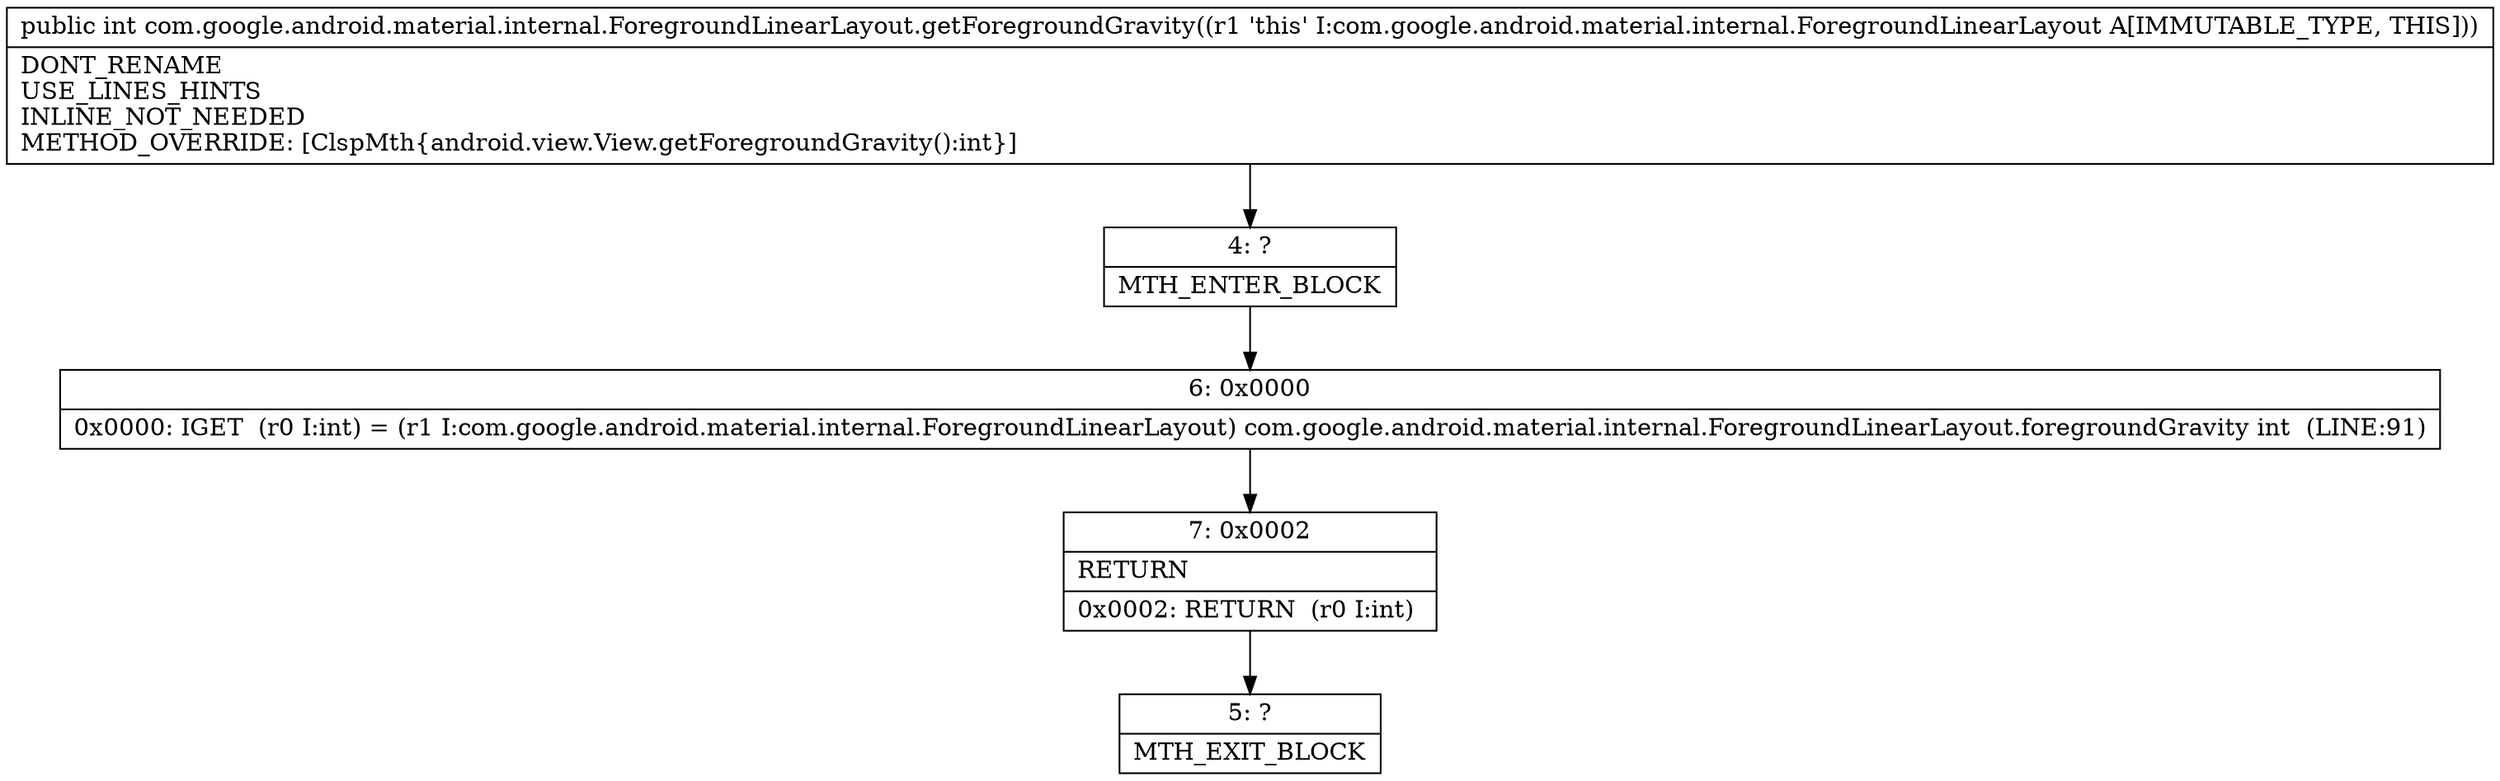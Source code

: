 digraph "CFG forcom.google.android.material.internal.ForegroundLinearLayout.getForegroundGravity()I" {
Node_4 [shape=record,label="{4\:\ ?|MTH_ENTER_BLOCK\l}"];
Node_6 [shape=record,label="{6\:\ 0x0000|0x0000: IGET  (r0 I:int) = (r1 I:com.google.android.material.internal.ForegroundLinearLayout) com.google.android.material.internal.ForegroundLinearLayout.foregroundGravity int  (LINE:91)\l}"];
Node_7 [shape=record,label="{7\:\ 0x0002|RETURN\l|0x0002: RETURN  (r0 I:int) \l}"];
Node_5 [shape=record,label="{5\:\ ?|MTH_EXIT_BLOCK\l}"];
MethodNode[shape=record,label="{public int com.google.android.material.internal.ForegroundLinearLayout.getForegroundGravity((r1 'this' I:com.google.android.material.internal.ForegroundLinearLayout A[IMMUTABLE_TYPE, THIS]))  | DONT_RENAME\lUSE_LINES_HINTS\lINLINE_NOT_NEEDED\lMETHOD_OVERRIDE: [ClspMth\{android.view.View.getForegroundGravity():int\}]\l}"];
MethodNode -> Node_4;Node_4 -> Node_6;
Node_6 -> Node_7;
Node_7 -> Node_5;
}

